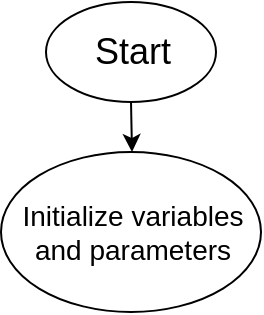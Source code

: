 <mxfile version="10.9.7" type="github"><diagram id="l9M_1h6mo59IgwR365Mn" name="Page-1"><mxGraphModel dx="868" dy="452" grid="1" gridSize="10" guides="1" tooltips="1" connect="1" arrows="1" fold="1" page="1" pageScale="1" pageWidth="850" pageHeight="1100" math="0" shadow="0"><root><mxCell id="0"/><mxCell id="1" parent="0"/><mxCell id="s0RECSmmeTOelCnlwkdk-3" style="edgeStyle=orthogonalEdgeStyle;rounded=0;orthogonalLoop=1;jettySize=auto;html=1;exitX=0.5;exitY=1;exitDx=0;exitDy=0;" edge="1" parent="1" source="s0RECSmmeTOelCnlwkdk-1"><mxGeometry relative="1" as="geometry"><mxPoint x="425" y="100" as="targetPoint"/></mxGeometry></mxCell><mxCell id="s0RECSmmeTOelCnlwkdk-1" value="" style="ellipse;whiteSpace=wrap;html=1;" vertex="1" parent="1"><mxGeometry x="382" y="25" width="85" height="50" as="geometry"/></mxCell><mxCell id="s0RECSmmeTOelCnlwkdk-2" value="&lt;font style=&quot;font-size: 18px&quot;&gt;Start&lt;/font&gt;" style="text;html=1;resizable=0;autosize=1;align=center;verticalAlign=middle;points=[];fillColor=none;strokeColor=none;rounded=0;" vertex="1" parent="1"><mxGeometry x="400" y="40" width="50" height="20" as="geometry"/></mxCell><mxCell id="s0RECSmmeTOelCnlwkdk-4" value="" style="ellipse;whiteSpace=wrap;html=1;" vertex="1" parent="1"><mxGeometry x="359.5" y="100" width="130" height="80" as="geometry"/></mxCell><mxCell id="s0RECSmmeTOelCnlwkdk-5" value="&lt;font style=&quot;font-size: 14px&quot;&gt;Initialize variables &lt;br&gt;and parameters&lt;/font&gt;" style="text;html=1;resizable=0;autosize=1;align=center;verticalAlign=middle;points=[];fillColor=none;strokeColor=none;rounded=0;" vertex="1" parent="1"><mxGeometry x="360" y="120" width="130" height="40" as="geometry"/></mxCell></root></mxGraphModel></diagram></mxfile>